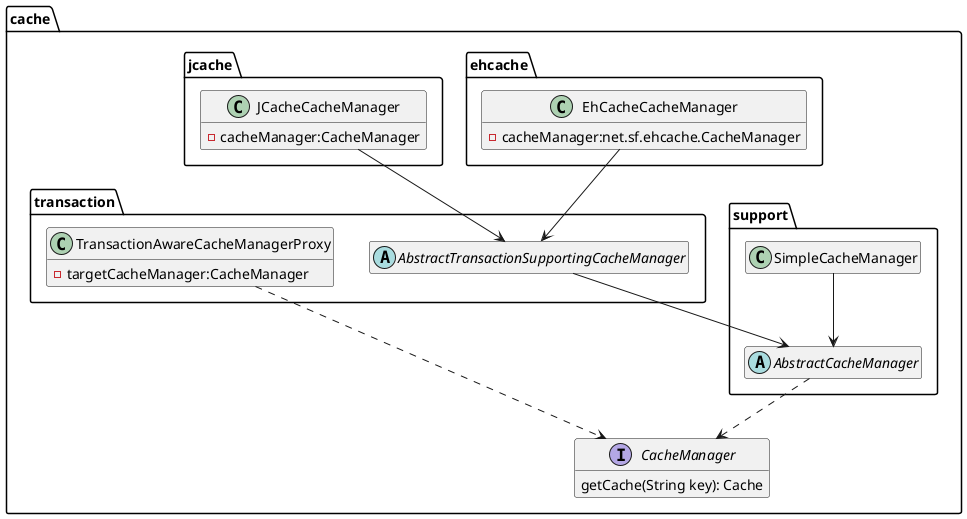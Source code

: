 @startuml spring_cache_manager

hide empty members

package cache {
    ' interface Cache
    interface CacheManager {
        getCache(String key): Cache
    }

    ' package concurrent {
    '     class ConcurrentMapCacheManager
    ' }

    package support {
        abstract AbstractCacheManager
        ' class CompositeCacheManager
        ' class NoOpCacheManager
        class SimpleCacheManager
    }

    package transaction {
        abstract AbstractTransactionSupportingCacheManager
        class TransactionAwareCacheManagerProxy {
            -targetCacheManager:CacheManager
        }
    }

    package ehcache {
        class EhCacheCacheManager {
            -cacheManager:net.sf.ehcache.CacheManager
        }
    }

    package jcache {
        class JCacheCacheManager {
            -cacheManager:CacheManager
        }
    }
}

' ConcurrentMapCacheManager ..> CacheManager
' ConcurrentMapCacheManager --> Cache
' CacheManager ..> Cache

AbstractCacheManager ..> CacheManager
' CompositeCacheManager --> CacheManager
' NoOpCacheManager --> CacheManager
SimpleCacheManager --> AbstractCacheManager
AbstractTransactionSupportingCacheManager --> AbstractCacheManager
JCacheCacheManager --> AbstractTransactionSupportingCacheManager
EhCacheCacheManager --> AbstractTransactionSupportingCacheManager
TransactionAwareCacheManagerProxy ..> CacheManager

@enduml